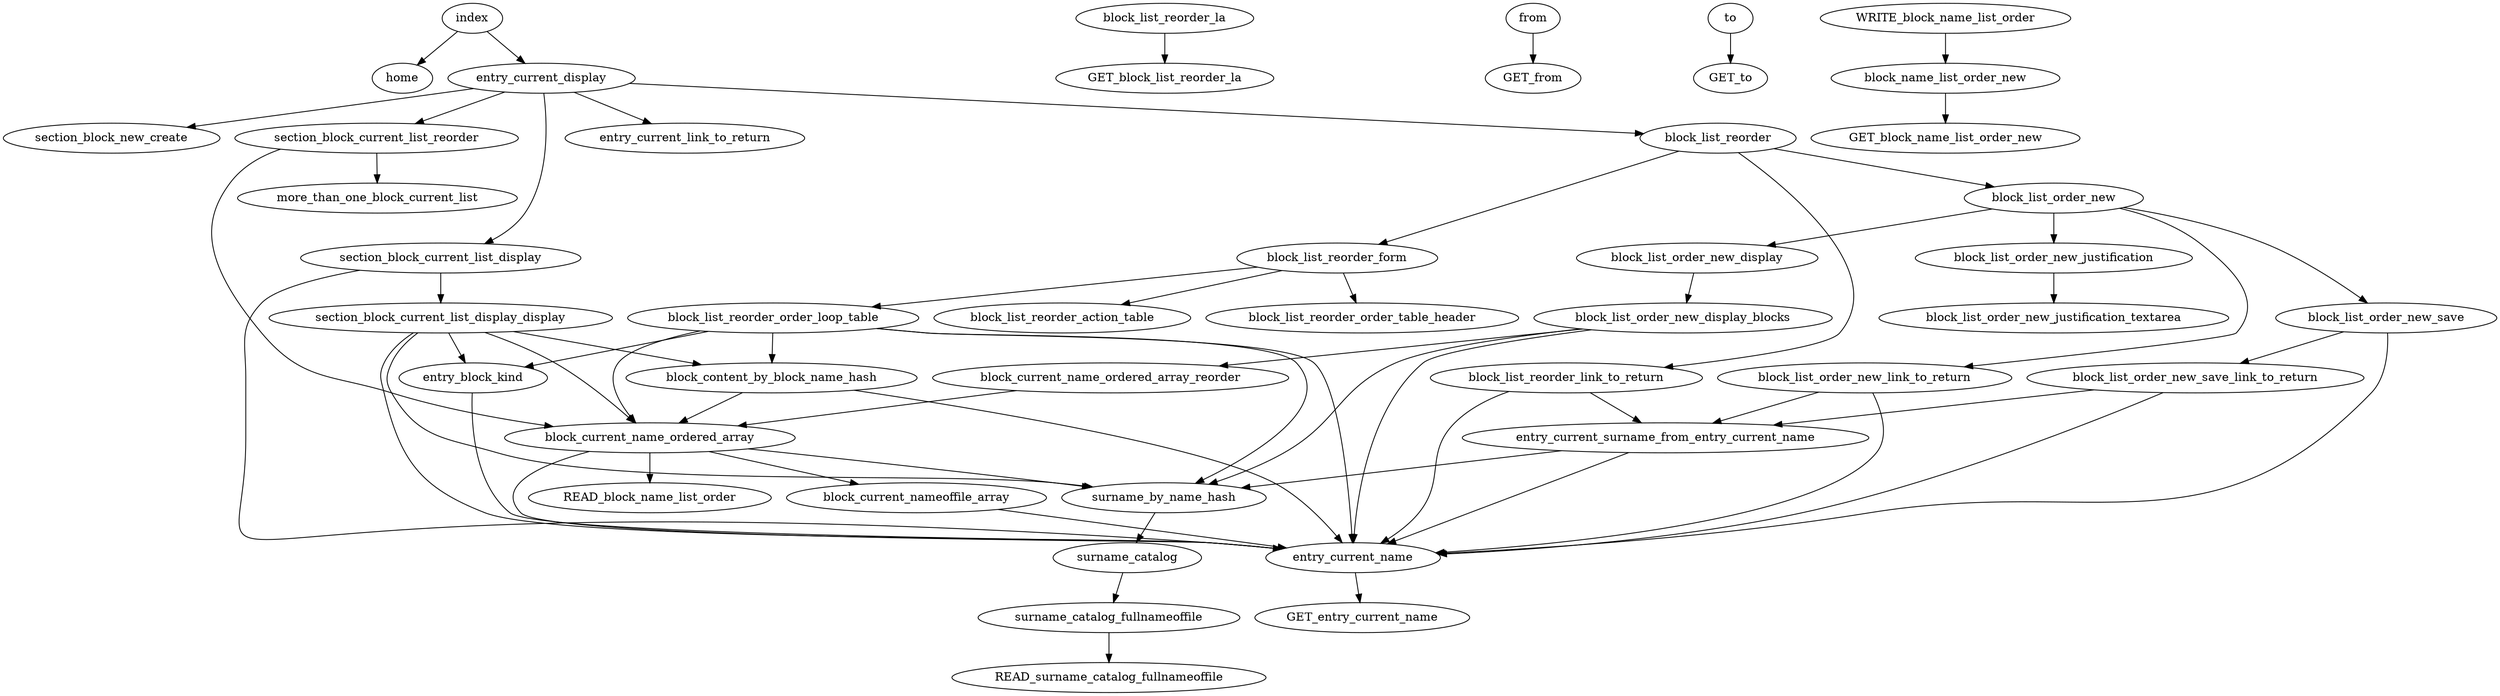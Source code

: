 digraph dgn {
index -> home;
index -> entry_current_display;
entry_current_name -> GET_entry_current_name;
entry_current_surname_from_entry_current_name -> entry_current_name;
entry_current_surname_from_entry_current_name -> surname_by_name_hash;
surname_by_name_hash -> surname_catalog;
surname_catalog -> surname_catalog_fullnameoffile;
surname_catalog_fullnameoffile -> READ_surname_catalog_fullnameoffile;
entry_current_display -> section_block_new_create;
entry_block_kind -> entry_current_name;
entry_current_display -> section_block_current_list_reorder;
section_block_current_list_reorder -> block_current_name_ordered_array;
block_current_name_ordered_array -> entry_current_name;
block_current_name_ordered_array -> block_current_nameoffile_array;
block_current_nameoffile_array -> entry_current_name;
block_current_name_ordered_array -> READ_block_name_list_order;
block_current_name_ordered_array -> surname_by_name_hash;
section_block_current_list_reorder -> more_than_one_block_current_list;
entry_current_display -> section_block_current_list_display;
section_block_current_list_display -> entry_current_name;
section_block_current_list_display -> section_block_current_list_display_display;
section_block_current_list_display_display -> entry_current_name;
section_block_current_list_display_display -> entry_block_kind;
section_block_current_list_display_display -> surname_by_name_hash;
section_block_current_list_display_display -> block_content_by_block_name_hash;
block_content_by_block_name_hash -> entry_current_name;
block_content_by_block_name_hash -> block_current_name_ordered_array;
section_block_current_list_display_display -> block_current_name_ordered_array;
entry_current_display -> entry_current_link_to_return;
entry_current_display -> block_list_reorder;
block_list_reorder -> block_list_reorder_form;
block_list_reorder_form -> block_list_reorder_action_table;
block_list_reorder_form -> block_list_reorder_order_table_header;
block_list_reorder_form -> block_list_reorder_order_loop_table;
block_list_reorder_order_loop_table -> entry_current_name;
block_list_reorder_order_loop_table -> surname_by_name_hash;
block_list_reorder_order_loop_table -> block_content_by_block_name_hash;
block_list_reorder_order_loop_table -> block_current_name_ordered_array;
block_list_reorder_order_loop_table -> entry_block_kind;
block_list_reorder -> block_list_reorder_link_to_return;
block_list_reorder_link_to_return -> entry_current_name;
block_list_reorder_link_to_return -> entry_current_surname_from_entry_current_name;
block_list_reorder -> block_list_order_new;
block_list_order_new -> block_list_order_new_display;
block_list_order_new_display -> block_list_order_new_display_blocks;
block_list_order_new_display_blocks -> entry_current_name;
block_list_order_new_display_blocks -> block_current_name_ordered_array_reorder;
block_current_name_ordered_array_reorder -> block_current_name_ordered_array;
block_list_reorder_la -> GET_block_list_reorder_la;
from -> GET_from;
to -> GET_to;
block_list_order_new_display_blocks -> surname_by_name_hash;
block_list_order_new -> block_list_order_new_justification;
block_list_order_new_justification -> block_list_order_new_justification_textarea;
block_list_order_new -> block_list_order_new_link_to_return;
block_list_order_new_link_to_return -> entry_current_name;
block_list_order_new_link_to_return -> entry_current_surname_from_entry_current_name;
block_list_order_new -> block_list_order_new_save;
block_name_list_order_new -> GET_block_name_list_order_new;
block_list_order_new_save -> entry_current_name;
WRITE_block_name_list_order -> block_name_list_order_new;
block_list_order_new_save -> block_list_order_new_save_link_to_return;
block_list_order_new_save_link_to_return -> entry_current_name;
block_list_order_new_save_link_to_return -> entry_current_surname_from_entry_current_name;
}
